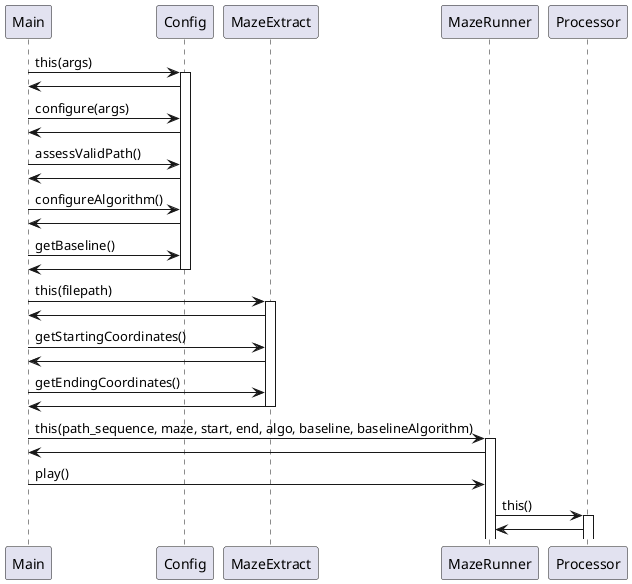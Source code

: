 @startuml High Level Sequence Diagram

participant Main
participant Config
participant MazeExtract

Main -> Config: this(args)
activate Config
Config -> Main:
Main -> Config: configure(args) 
Config -> Main:
Main -> Config: assessValidPath()
Config -> Main:
Main -> Config: configureAlgorithm()
Config -> Main:
Main -> Config: getBaseline()
Config -> Main:
deactivate Config

Main -> MazeExtract: this(filepath)
activate MazeExtract
MazeExtract -> Main:
Main -> MazeExtract: getStartingCoordinates()
MazeExtract -> Main:
Main -> MazeExtract: getEndingCoordinates()
MazeExtract -> Main:
deactivate MazeExtract

Main -> MazeRunner: this(path_sequence, maze, start, end, algo, baseline, baselineAlgorithm)
activate MazeRunner
MazeRunner -> Main:
Main -> MazeRunner: play()
MazeRunner -> Processor: this()
activate Processor
Processor -> MazeRunner:


@enduml